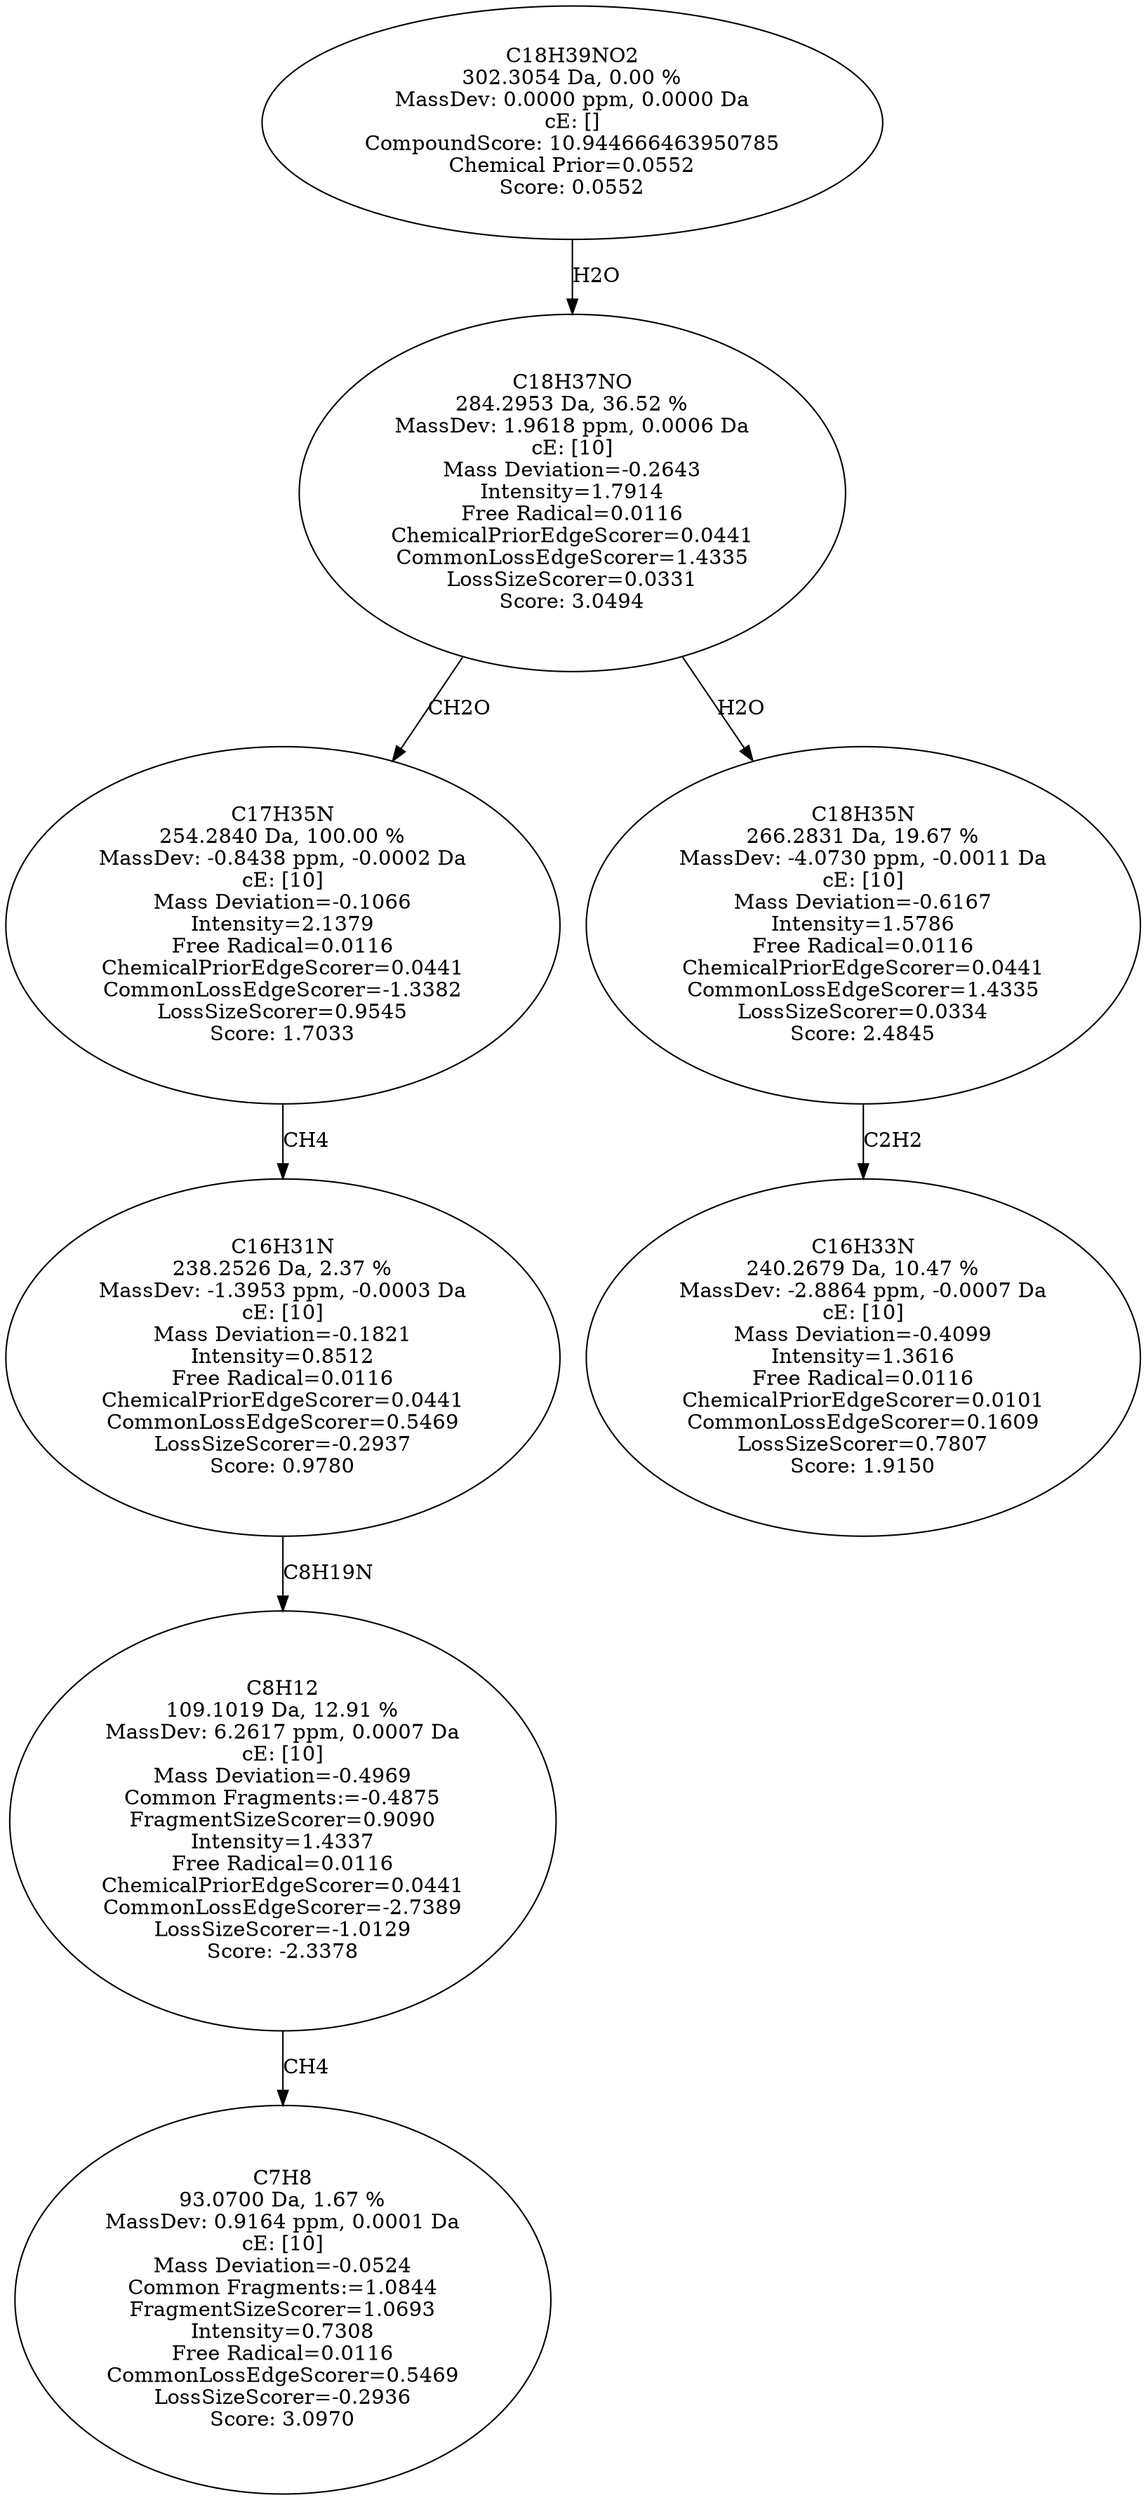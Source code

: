 strict digraph {
v1 [label="C7H8\n93.0700 Da, 1.67 %\nMassDev: 0.9164 ppm, 0.0001 Da\ncE: [10]\nMass Deviation=-0.0524\nCommon Fragments:=1.0844\nFragmentSizeScorer=1.0693\nIntensity=0.7308\nFree Radical=0.0116\nCommonLossEdgeScorer=0.5469\nLossSizeScorer=-0.2936\nScore: 3.0970"];
v2 [label="C8H12\n109.1019 Da, 12.91 %\nMassDev: 6.2617 ppm, 0.0007 Da\ncE: [10]\nMass Deviation=-0.4969\nCommon Fragments:=-0.4875\nFragmentSizeScorer=0.9090\nIntensity=1.4337\nFree Radical=0.0116\nChemicalPriorEdgeScorer=0.0441\nCommonLossEdgeScorer=-2.7389\nLossSizeScorer=-1.0129\nScore: -2.3378"];
v3 [label="C16H31N\n238.2526 Da, 2.37 %\nMassDev: -1.3953 ppm, -0.0003 Da\ncE: [10]\nMass Deviation=-0.1821\nIntensity=0.8512\nFree Radical=0.0116\nChemicalPriorEdgeScorer=0.0441\nCommonLossEdgeScorer=0.5469\nLossSizeScorer=-0.2937\nScore: 0.9780"];
v4 [label="C17H35N\n254.2840 Da, 100.00 %\nMassDev: -0.8438 ppm, -0.0002 Da\ncE: [10]\nMass Deviation=-0.1066\nIntensity=2.1379\nFree Radical=0.0116\nChemicalPriorEdgeScorer=0.0441\nCommonLossEdgeScorer=-1.3382\nLossSizeScorer=0.9545\nScore: 1.7033"];
v5 [label="C16H33N\n240.2679 Da, 10.47 %\nMassDev: -2.8864 ppm, -0.0007 Da\ncE: [10]\nMass Deviation=-0.4099\nIntensity=1.3616\nFree Radical=0.0116\nChemicalPriorEdgeScorer=0.0101\nCommonLossEdgeScorer=0.1609\nLossSizeScorer=0.7807\nScore: 1.9150"];
v6 [label="C18H35N\n266.2831 Da, 19.67 %\nMassDev: -4.0730 ppm, -0.0011 Da\ncE: [10]\nMass Deviation=-0.6167\nIntensity=1.5786\nFree Radical=0.0116\nChemicalPriorEdgeScorer=0.0441\nCommonLossEdgeScorer=1.4335\nLossSizeScorer=0.0334\nScore: 2.4845"];
v7 [label="C18H37NO\n284.2953 Da, 36.52 %\nMassDev: 1.9618 ppm, 0.0006 Da\ncE: [10]\nMass Deviation=-0.2643\nIntensity=1.7914\nFree Radical=0.0116\nChemicalPriorEdgeScorer=0.0441\nCommonLossEdgeScorer=1.4335\nLossSizeScorer=0.0331\nScore: 3.0494"];
v8 [label="C18H39NO2\n302.3054 Da, 0.00 %\nMassDev: 0.0000 ppm, 0.0000 Da\ncE: []\nCompoundScore: 10.944666463950785\nChemical Prior=0.0552\nScore: 0.0552"];
v2 -> v1 [label="CH4"];
v3 -> v2 [label="C8H19N"];
v4 -> v3 [label="CH4"];
v7 -> v4 [label="CH2O"];
v6 -> v5 [label="C2H2"];
v7 -> v6 [label="H2O"];
v8 -> v7 [label="H2O"];
}
